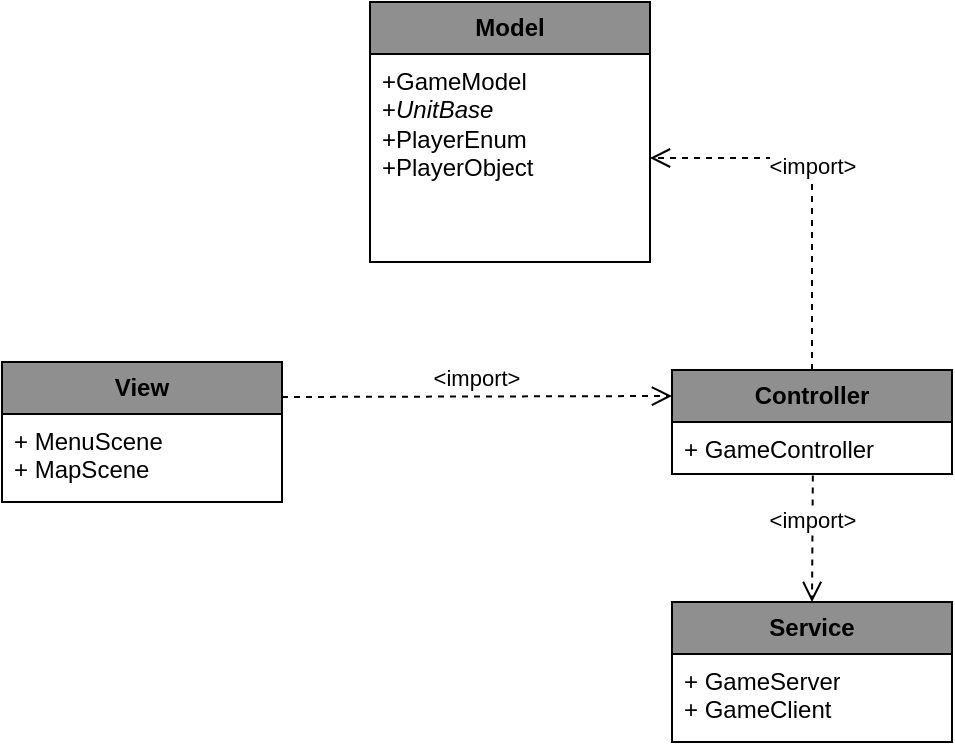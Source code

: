 <mxfile version="26.0.4" pages="3">
  <diagram name="Package" id="0dHngJJVYZyibBzDHxPK">
    <mxGraphModel dx="1418" dy="828" grid="1" gridSize="10" guides="1" tooltips="1" connect="1" arrows="1" fold="1" page="1" pageScale="1" pageWidth="827" pageHeight="1169" math="0" shadow="0">
      <root>
        <mxCell id="0" />
        <mxCell id="1" parent="0" />
        <mxCell id="6-HtBexL291DEYR0XPAN-2" value="Model" style="swimlane;fontStyle=1;childLayout=stackLayout;horizontal=1;startSize=26;fillColor=#8f8f8f;horizontalStack=0;resizeParent=1;resizeParentMax=0;resizeLast=0;collapsible=1;marginBottom=0;whiteSpace=wrap;html=1;" parent="1" vertex="1">
          <mxGeometry x="344" y="200" width="140" height="130" as="geometry">
            <mxRectangle x="344" y="250" width="70" height="30" as="alternateBounds" />
          </mxGeometry>
        </mxCell>
        <mxCell id="6-HtBexL291DEYR0XPAN-3" value="+GameModel&lt;div&gt;+&lt;i&gt;UnitBase&lt;/i&gt;&lt;/div&gt;&lt;div&gt;+PlayerEnum&lt;/div&gt;&lt;div&gt;+PlayerObject&lt;/div&gt;" style="text;strokeColor=none;fillColor=none;align=left;verticalAlign=top;spacingLeft=4;spacingRight=4;overflow=hidden;rotatable=0;points=[[0,0.5],[1,0.5]];portConstraint=eastwest;whiteSpace=wrap;html=1;" parent="6-HtBexL291DEYR0XPAN-2" vertex="1">
          <mxGeometry y="26" width="140" height="104" as="geometry" />
        </mxCell>
        <mxCell id="6-HtBexL291DEYR0XPAN-6" value="View" style="swimlane;fontStyle=1;childLayout=stackLayout;horizontal=1;startSize=26;fillColor=#8f8f8f;horizontalStack=0;resizeParent=1;resizeParentMax=0;resizeLast=0;collapsible=1;marginBottom=0;whiteSpace=wrap;html=1;" parent="1" vertex="1">
          <mxGeometry x="160" y="380" width="140" height="70" as="geometry">
            <mxRectangle x="344" y="250" width="70" height="30" as="alternateBounds" />
          </mxGeometry>
        </mxCell>
        <mxCell id="6-HtBexL291DEYR0XPAN-7" value="+ MenuScene&lt;div&gt;+ MapScene&lt;/div&gt;&lt;div&gt;&lt;br&gt;&lt;/div&gt;" style="text;strokeColor=none;fillColor=none;align=left;verticalAlign=top;spacingLeft=4;spacingRight=4;overflow=hidden;rotatable=0;points=[[0,0.5],[1,0.5]];portConstraint=eastwest;whiteSpace=wrap;html=1;" parent="6-HtBexL291DEYR0XPAN-6" vertex="1">
          <mxGeometry y="26" width="140" height="44" as="geometry" />
        </mxCell>
        <mxCell id="6-HtBexL291DEYR0XPAN-8" value="Controller" style="swimlane;fontStyle=1;childLayout=stackLayout;horizontal=1;startSize=26;fillColor=#8f8f8f;horizontalStack=0;resizeParent=1;resizeParentMax=0;resizeLast=0;collapsible=1;marginBottom=0;whiteSpace=wrap;html=1;" parent="1" vertex="1">
          <mxGeometry x="495" y="384" width="140" height="52" as="geometry">
            <mxRectangle x="344" y="250" width="70" height="30" as="alternateBounds" />
          </mxGeometry>
        </mxCell>
        <mxCell id="6-HtBexL291DEYR0XPAN-9" value="+ GameController" style="text;strokeColor=none;fillColor=none;align=left;verticalAlign=top;spacingLeft=4;spacingRight=4;overflow=hidden;rotatable=0;points=[[0,0.5],[1,0.5]];portConstraint=eastwest;whiteSpace=wrap;html=1;" parent="6-HtBexL291DEYR0XPAN-8" vertex="1">
          <mxGeometry y="26" width="140" height="26" as="geometry" />
        </mxCell>
        <mxCell id="6-HtBexL291DEYR0XPAN-10" value="Service" style="swimlane;fontStyle=1;childLayout=stackLayout;horizontal=1;startSize=26;fillColor=#8f8f8f;horizontalStack=0;resizeParent=1;resizeParentMax=0;resizeLast=0;collapsible=1;marginBottom=0;whiteSpace=wrap;html=1;" parent="1" vertex="1">
          <mxGeometry x="495" y="500" width="140" height="70" as="geometry">
            <mxRectangle x="344" y="250" width="70" height="30" as="alternateBounds" />
          </mxGeometry>
        </mxCell>
        <mxCell id="6-HtBexL291DEYR0XPAN-11" value="+ GameServer&lt;div&gt;+ GameClient&lt;/div&gt;" style="text;strokeColor=none;fillColor=none;align=left;verticalAlign=top;spacingLeft=4;spacingRight=4;overflow=hidden;rotatable=0;points=[[0,0.5],[1,0.5]];portConstraint=eastwest;whiteSpace=wrap;html=1;" parent="6-HtBexL291DEYR0XPAN-10" vertex="1">
          <mxGeometry y="26" width="140" height="44" as="geometry" />
        </mxCell>
        <mxCell id="6-HtBexL291DEYR0XPAN-12" value="&amp;lt;import&amp;gt;" style="html=1;verticalAlign=bottom;endArrow=open;dashed=1;endSize=8;curved=0;rounded=0;exitX=1;exitY=0.25;exitDx=0;exitDy=0;entryX=0;entryY=0.25;entryDx=0;entryDy=0;" parent="1" source="6-HtBexL291DEYR0XPAN-6" target="6-HtBexL291DEYR0XPAN-8" edge="1">
          <mxGeometry relative="1" as="geometry">
            <mxPoint x="370" y="530" as="sourcePoint" />
            <mxPoint x="290" y="530" as="targetPoint" />
          </mxGeometry>
        </mxCell>
        <mxCell id="6-HtBexL291DEYR0XPAN-13" value="&amp;lt;import&amp;gt;" style="html=1;verticalAlign=bottom;endArrow=open;dashed=1;endSize=8;curved=0;rounded=0;entryX=1;entryY=0.5;entryDx=0;entryDy=0;exitX=0.5;exitY=0;exitDx=0;exitDy=0;" parent="1" source="6-HtBexL291DEYR0XPAN-8" target="6-HtBexL291DEYR0XPAN-3" edge="1">
          <mxGeometry relative="1" as="geometry">
            <mxPoint x="630" y="310" as="sourcePoint" />
            <mxPoint x="550" y="310" as="targetPoint" />
            <Array as="points">
              <mxPoint x="565" y="278" />
            </Array>
          </mxGeometry>
        </mxCell>
        <mxCell id="6-HtBexL291DEYR0XPAN-14" value="&amp;lt;import&amp;gt;" style="html=1;verticalAlign=bottom;endArrow=open;dashed=1;endSize=8;curved=0;rounded=0;exitX=0.503;exitY=1.027;exitDx=0;exitDy=0;exitPerimeter=0;entryX=0.5;entryY=0;entryDx=0;entryDy=0;" parent="1" source="6-HtBexL291DEYR0XPAN-9" target="6-HtBexL291DEYR0XPAN-10" edge="1">
          <mxGeometry relative="1" as="geometry">
            <mxPoint x="500" y="470" as="sourcePoint" />
            <mxPoint x="420" y="470" as="targetPoint" />
          </mxGeometry>
        </mxCell>
      </root>
    </mxGraphModel>
  </diagram>
  <diagram id="ghndjxc0Ky3cyNBAVZ8P" name="UseCase_GameCreation">
    <mxGraphModel dx="1434" dy="844" grid="1" gridSize="10" guides="1" tooltips="1" connect="1" arrows="1" fold="1" page="1" pageScale="1" pageWidth="827" pageHeight="1169" math="0" shadow="0">
      <root>
        <mxCell id="0" />
        <mxCell id="1" parent="0" />
        <mxCell id="h5dJP0l7zGMlZSQiE0ZP-4" value="Frakció választása" style="ellipse;whiteSpace=wrap;html=1;fontFamily=Lucida Console;fontSize=12;textShadow=0;gradientColor=none;fillColor=#8f8f8f;spacingLeft=5;spacingRight=5;" parent="1" vertex="1">
          <mxGeometry x="340" y="360" width="120" height="80" as="geometry" />
        </mxCell>
        <mxCell id="h5dJP0l7zGMlZSQiE0ZP-1" value="Host" style="shape=umlActor;verticalLabelPosition=bottom;verticalAlign=top;html=1;outlineConnect=0;gradientColor=none;fillColor=#8f8f8f;textShadow=1;labelBorderColor=none;labelBackgroundColor=none;" parent="1" vertex="1">
          <mxGeometry x="20" y="300" width="120" height="200" as="geometry" />
        </mxCell>
        <mxCell id="h5dJP0l7zGMlZSQiE0ZP-2" value="Új játék létrehozása" style="ellipse;whiteSpace=wrap;html=1;fontFamily=Lucida Console;fontSize=12;textShadow=0;gradientColor=none;fillColor=#8f8f8f;spacingLeft=5;spacingRight=5;" parent="1" vertex="1">
          <mxGeometry x="190" y="220" width="120" height="80" as="geometry" />
        </mxCell>
        <mxCell id="h5dJP0l7zGMlZSQiE0ZP-3" value="Csatlakozás játékhoz" style="ellipse;whiteSpace=wrap;html=1;fontFamily=Lucida Console;fontSize=12;textShadow=0;gradientColor=none;fillColor=#8f8f8f;spacingLeft=5;spacingRight=5;" parent="1" vertex="1">
          <mxGeometry x="490" y="220" width="120" height="80" as="geometry" />
        </mxCell>
        <mxCell id="h5dJP0l7zGMlZSQiE0ZP-5" value="" style="endArrow=none;html=1;rounded=0;endFill=0;entryX=0;entryY=0.5;entryDx=0;entryDy=0;" parent="1" source="h5dJP0l7zGMlZSQiE0ZP-1" target="h5dJP0l7zGMlZSQiE0ZP-2" edge="1">
          <mxGeometry width="50" height="50" relative="1" as="geometry">
            <mxPoint x="190" y="260" as="sourcePoint" />
            <mxPoint x="240" y="210" as="targetPoint" />
          </mxGeometry>
        </mxCell>
        <mxCell id="h5dJP0l7zGMlZSQiE0ZP-6" value="" style="endArrow=classic;dashed=1;html=1;dashPattern=1 3;strokeWidth=2;rounded=0;exitX=1;exitY=1;exitDx=0;exitDy=0;entryX=0;entryY=0;entryDx=0;entryDy=0;endFill=1;" parent="1" source="h5dJP0l7zGMlZSQiE0ZP-2" target="h5dJP0l7zGMlZSQiE0ZP-4" edge="1">
          <mxGeometry width="50" height="50" relative="1" as="geometry">
            <mxPoint x="150" y="200" as="sourcePoint" />
            <mxPoint x="200" y="150" as="targetPoint" />
            <Array as="points" />
          </mxGeometry>
        </mxCell>
        <mxCell id="h5dJP0l7zGMlZSQiE0ZP-7" value="" style="endArrow=classic;dashed=1;html=1;dashPattern=1 3;strokeWidth=2;rounded=0;exitX=0;exitY=1;exitDx=0;exitDy=0;entryX=1;entryY=0;entryDx=0;entryDy=0;endFill=1;" parent="1" source="h5dJP0l7zGMlZSQiE0ZP-3" target="h5dJP0l7zGMlZSQiE0ZP-4" edge="1">
          <mxGeometry width="50" height="50" relative="1" as="geometry">
            <mxPoint x="180" y="230" as="sourcePoint" />
            <mxPoint x="270" y="180" as="targetPoint" />
            <Array as="points" />
          </mxGeometry>
        </mxCell>
        <mxCell id="h5dJP0l7zGMlZSQiE0ZP-8" value="&amp;lt;&amp;lt;precedes&amp;gt;&amp;gt;" style="text;html=1;align=center;verticalAlign=middle;whiteSpace=wrap;rounded=0;rotation=45;" parent="1" vertex="1">
          <mxGeometry x="273" y="320" width="67" height="26" as="geometry" />
        </mxCell>
        <mxCell id="h5dJP0l7zGMlZSQiE0ZP-9" value="" style="endArrow=none;html=1;rounded=0;endFill=0;entryX=0;entryY=0.5;entryDx=0;entryDy=0;" parent="1" source="h5dJP0l7zGMlZSQiE0ZP-1" target="h5dJP0l7zGMlZSQiE0ZP-4" edge="1">
          <mxGeometry width="50" height="50" relative="1" as="geometry">
            <mxPoint x="270" y="310" as="sourcePoint" />
            <mxPoint x="240" y="270" as="targetPoint" />
          </mxGeometry>
        </mxCell>
        <mxCell id="h5dJP0l7zGMlZSQiE0ZP-10" value="&amp;lt;&amp;lt;precedes&amp;gt;&amp;gt;" style="text;html=1;align=center;verticalAlign=middle;whiteSpace=wrap;rounded=0;rotation=-45;" parent="1" vertex="1">
          <mxGeometry x="470" y="320" width="62" height="27" as="geometry" />
        </mxCell>
        <mxCell id="h5dJP0l7zGMlZSQiE0ZP-11" value="Kliens" style="shape=umlActor;verticalLabelPosition=bottom;verticalAlign=top;html=1;outlineConnect=0;gradientColor=none;fillColor=#8f8f8f;textShadow=1;labelBorderColor=none;labelBackgroundColor=none;" parent="1" vertex="1">
          <mxGeometry x="640" y="300" width="120" height="200" as="geometry" />
        </mxCell>
        <mxCell id="h5dJP0l7zGMlZSQiE0ZP-12" value="" style="endArrow=none;html=1;rounded=0;endFill=0;entryX=1;entryY=0.5;entryDx=0;entryDy=0;" parent="1" source="h5dJP0l7zGMlZSQiE0ZP-11" target="h5dJP0l7zGMlZSQiE0ZP-4" edge="1">
          <mxGeometry width="50" height="50" relative="1" as="geometry">
            <mxPoint x="150" y="410" as="sourcePoint" />
            <mxPoint x="350" y="410" as="targetPoint" />
          </mxGeometry>
        </mxCell>
        <mxCell id="h5dJP0l7zGMlZSQiE0ZP-13" value="" style="endArrow=none;html=1;rounded=0;endFill=0;entryX=1;entryY=0.5;entryDx=0;entryDy=0;" parent="1" source="h5dJP0l7zGMlZSQiE0ZP-11" target="h5dJP0l7zGMlZSQiE0ZP-3" edge="1">
          <mxGeometry width="50" height="50" relative="1" as="geometry">
            <mxPoint x="150" y="355" as="sourcePoint" />
            <mxPoint x="200" y="310" as="targetPoint" />
          </mxGeometry>
        </mxCell>
        <mxCell id="h5dJP0l7zGMlZSQiE0ZP-14" value="" style="endArrow=classic;dashed=1;html=1;dashPattern=1 3;strokeWidth=2;rounded=0;exitX=1;exitY=0.5;exitDx=0;exitDy=0;entryX=0;entryY=0.5;entryDx=0;entryDy=0;endFill=1;" parent="1" source="h5dJP0l7zGMlZSQiE0ZP-2" target="h5dJP0l7zGMlZSQiE0ZP-3" edge="1">
          <mxGeometry width="50" height="50" relative="1" as="geometry">
            <mxPoint x="518" y="338" as="sourcePoint" />
            <mxPoint x="452" y="382" as="targetPoint" />
            <Array as="points" />
          </mxGeometry>
        </mxCell>
        <mxCell id="h5dJP0l7zGMlZSQiE0ZP-15" value="&amp;lt;&amp;lt;precedes&amp;gt;&amp;gt;" style="text;html=1;align=center;verticalAlign=middle;whiteSpace=wrap;rounded=0;rotation=0;" parent="1" vertex="1">
          <mxGeometry x="355" y="260" width="90" height="30" as="geometry" />
        </mxCell>
        <mxCell id="h5dJP0l7zGMlZSQiE0ZP-16" value="Játék indítása" style="ellipse;whiteSpace=wrap;html=1;fontFamily=Lucida Console;fontSize=12;textShadow=0;gradientColor=none;fillColor=#8f8f8f;spacingLeft=5;spacingRight=5;" parent="1" vertex="1">
          <mxGeometry x="340" y="560" width="120" height="80" as="geometry" />
        </mxCell>
        <mxCell id="h5dJP0l7zGMlZSQiE0ZP-17" value="" style="endArrow=classic;dashed=1;html=1;dashPattern=1 3;strokeWidth=2;rounded=0;entryX=0.5;entryY=0;entryDx=0;entryDy=0;endFill=1;" parent="1" source="h5dJP0l7zGMlZSQiE0ZP-4" target="h5dJP0l7zGMlZSQiE0ZP-16" edge="1">
          <mxGeometry width="50" height="50" relative="1" as="geometry">
            <mxPoint x="400" y="420" as="sourcePoint" />
            <mxPoint x="500" y="310" as="targetPoint" />
            <Array as="points" />
          </mxGeometry>
        </mxCell>
        <mxCell id="h5dJP0l7zGMlZSQiE0ZP-18" value="&amp;lt;&amp;lt;precedes&amp;gt;&amp;gt;" style="text;html=1;align=center;verticalAlign=middle;whiteSpace=wrap;rounded=0;rotation=0;" parent="1" vertex="1">
          <mxGeometry x="310" y="470" width="90" height="30" as="geometry" />
        </mxCell>
        <mxCell id="h5dJP0l7zGMlZSQiE0ZP-19" value="" style="endArrow=none;html=1;rounded=0;endFill=0;entryX=0;entryY=0.5;entryDx=0;entryDy=0;" parent="1" source="h5dJP0l7zGMlZSQiE0ZP-1" target="h5dJP0l7zGMlZSQiE0ZP-16" edge="1">
          <mxGeometry width="50" height="50" relative="1" as="geometry">
            <mxPoint x="150" y="410" as="sourcePoint" />
            <mxPoint x="350" y="410" as="targetPoint" />
          </mxGeometry>
        </mxCell>
        <mxCell id="h5dJP0l7zGMlZSQiE0ZP-20" value="Készenlét jelzése" style="ellipse;whiteSpace=wrap;html=1;fontFamily=Lucida Console;fontSize=12;textShadow=0;gradientColor=none;fillColor=#8f8f8f;spacingLeft=5;spacingRight=5;" parent="1" vertex="1">
          <mxGeometry x="500" y="440" width="120" height="80" as="geometry" />
        </mxCell>
        <mxCell id="h5dJP0l7zGMlZSQiE0ZP-21" value="" style="endArrow=classic;dashed=1;html=1;dashPattern=1 3;strokeWidth=2;rounded=0;exitX=1;exitY=1;exitDx=0;exitDy=0;entryX=0;entryY=0.5;entryDx=0;entryDy=0;endFill=1;" parent="1" source="h5dJP0l7zGMlZSQiE0ZP-4" target="h5dJP0l7zGMlZSQiE0ZP-20" edge="1">
          <mxGeometry width="50" height="50" relative="1" as="geometry">
            <mxPoint x="518" y="298" as="sourcePoint" />
            <mxPoint x="452" y="362" as="targetPoint" />
            <Array as="points" />
          </mxGeometry>
        </mxCell>
        <mxCell id="h5dJP0l7zGMlZSQiE0ZP-22" value="&amp;lt;&amp;lt;precedes&amp;gt;&amp;gt;" style="text;html=1;align=center;verticalAlign=middle;whiteSpace=wrap;rounded=0;rotation=0;" parent="1" vertex="1">
          <mxGeometry x="460" y="418" width="62" height="27" as="geometry" />
        </mxCell>
        <mxCell id="h5dJP0l7zGMlZSQiE0ZP-23" value="" style="endArrow=classic;dashed=1;html=1;dashPattern=1 3;strokeWidth=2;rounded=0;exitX=0;exitY=1;exitDx=0;exitDy=0;entryX=1.011;entryY=0.449;entryDx=0;entryDy=0;endFill=1;entryPerimeter=0;" parent="1" source="h5dJP0l7zGMlZSQiE0ZP-20" target="h5dJP0l7zGMlZSQiE0ZP-16" edge="1">
          <mxGeometry width="50" height="50" relative="1" as="geometry">
            <mxPoint x="452" y="418" as="sourcePoint" />
            <mxPoint x="510" y="470" as="targetPoint" />
            <Array as="points" />
          </mxGeometry>
        </mxCell>
        <mxCell id="h5dJP0l7zGMlZSQiE0ZP-24" value="&amp;lt;&amp;lt;precedes&amp;gt;&amp;gt;" style="text;html=1;align=center;verticalAlign=middle;whiteSpace=wrap;rounded=0;rotation=0;" parent="1" vertex="1">
          <mxGeometry x="500" y="540" width="62" height="27" as="geometry" />
        </mxCell>
      </root>
    </mxGraphModel>
  </diagram>
  <diagram id="-Z2dbm4xBW79JA8BGIjW" name="UseCase_Ingame">
    <mxGraphModel dx="1418" dy="828" grid="1" gridSize="10" guides="1" tooltips="1" connect="1" arrows="1" fold="1" page="1" pageScale="1" pageWidth="827" pageHeight="1169" math="0" shadow="0">
      <root>
        <mxCell id="0" />
        <mxCell id="1" parent="0" />
        <mxCell id="WeJMKDSTsm7TnoBJPsjE-24" value="" style="rounded=0;whiteSpace=wrap;html=1;fillColor=none;" parent="1" vertex="1">
          <mxGeometry x="300" y="280" width="140" height="360" as="geometry" />
        </mxCell>
        <mxCell id="WeJMKDSTsm7TnoBJPsjE-3" value="Játékos" style="shape=umlActor;verticalLabelPosition=bottom;verticalAlign=top;html=1;outlineConnect=0;gradientColor=none;fillColor=#8f8f8f;textShadow=1;labelBorderColor=none;labelBackgroundColor=none;" parent="1" vertex="1">
          <mxGeometry x="114" y="360" width="120" height="200" as="geometry" />
        </mxCell>
        <mxCell id="WeJMKDSTsm7TnoBJPsjE-5" value="Csapatok / egyések mozgatása" style="ellipse;whiteSpace=wrap;html=1;fontFamily=Lucida Console;fontSize=12;textShadow=0;gradientColor=none;fillColor=#8f8f8f;spacingLeft=5;spacingRight=5;" parent="1" vertex="1">
          <mxGeometry x="310" y="420" width="120" height="80" as="geometry" />
        </mxCell>
        <mxCell id="WeJMKDSTsm7TnoBJPsjE-7" value="Egység megtámadása" style="ellipse;whiteSpace=wrap;html=1;fontFamily=Lucida Console;fontSize=12;textShadow=0;gradientColor=none;fillColor=#8f8f8f;spacingLeft=5;spacingRight=5;" parent="1" vertex="1">
          <mxGeometry x="310" y="545" width="120" height="80" as="geometry" />
        </mxCell>
        <mxCell id="WeJMKDSTsm7TnoBJPsjE-8" value="" style="endArrow=none;html=1;rounded=0;entryX=0;entryY=0.5;entryDx=0;entryDy=0;" parent="1" source="WeJMKDSTsm7TnoBJPsjE-3" target="WeJMKDSTsm7TnoBJPsjE-5" edge="1">
          <mxGeometry width="50" height="50" relative="1" as="geometry">
            <mxPoint x="264" y="350" as="sourcePoint" />
            <mxPoint x="284" y="370" as="targetPoint" />
          </mxGeometry>
        </mxCell>
        <mxCell id="WeJMKDSTsm7TnoBJPsjE-10" value="" style="endArrow=none;html=1;rounded=0;entryX=0;entryY=0.5;entryDx=0;entryDy=0;" parent="1" source="WeJMKDSTsm7TnoBJPsjE-3" target="WeJMKDSTsm7TnoBJPsjE-7" edge="1">
          <mxGeometry width="50" height="50" relative="1" as="geometry">
            <mxPoint x="244" y="461" as="sourcePoint" />
            <mxPoint x="324" y="450" as="targetPoint" />
          </mxGeometry>
        </mxCell>
        <mxCell id="WeJMKDSTsm7TnoBJPsjE-13" value="Pont elfoglalása" style="ellipse;whiteSpace=wrap;html=1;fontFamily=Lucida Console;fontSize=12;textShadow=0;gradientColor=none;fillColor=#8f8f8f;spacingLeft=5;spacingRight=5;" parent="1" vertex="1">
          <mxGeometry x="554" y="420" width="120" height="80" as="geometry" />
        </mxCell>
        <mxCell id="WeJMKDSTsm7TnoBJPsjE-14" value="" style="endArrow=none;dashed=1;html=1;rounded=0;exitX=0;exitY=0.5;exitDx=0;exitDy=0;entryX=1;entryY=0.5;entryDx=0;entryDy=0;startArrow=classic;startFill=1;" parent="1" source="WeJMKDSTsm7TnoBJPsjE-13" target="WeJMKDSTsm7TnoBJPsjE-5" edge="1">
          <mxGeometry width="50" height="50" relative="1" as="geometry">
            <mxPoint x="424" y="310" as="sourcePoint" />
            <mxPoint x="424" y="260" as="targetPoint" />
          </mxGeometry>
        </mxCell>
        <mxCell id="WeJMKDSTsm7TnoBJPsjE-17" value="Játék vége" style="ellipse;whiteSpace=wrap;html=1;fontFamily=Lucida Console;fontSize=12;textShadow=0;gradientColor=none;fillColor=#8f8f8f;spacingLeft=5;spacingRight=5;" parent="1" vertex="1">
          <mxGeometry x="554" y="545" width="120" height="80" as="geometry" />
        </mxCell>
        <mxCell id="WeJMKDSTsm7TnoBJPsjE-18" value="" style="endArrow=none;dashed=1;html=1;rounded=0;exitX=0;exitY=0.5;exitDx=0;exitDy=0;entryX=1;entryY=0.5;entryDx=0;entryDy=0;startArrow=classic;startFill=1;" parent="1" source="WeJMKDSTsm7TnoBJPsjE-17" target="WeJMKDSTsm7TnoBJPsjE-7" edge="1">
          <mxGeometry width="50" height="50" relative="1" as="geometry">
            <mxPoint x="564" y="410" as="sourcePoint" />
            <mxPoint x="444" y="370" as="targetPoint" />
          </mxGeometry>
        </mxCell>
        <mxCell id="WeJMKDSTsm7TnoBJPsjE-19" value="&amp;lt;&amp;lt;invokes&amp;gt;&amp;gt;" style="text;html=1;align=center;verticalAlign=middle;whiteSpace=wrap;rounded=0;" parent="1" vertex="1">
          <mxGeometry x="444" y="545" width="110" height="30" as="geometry" />
        </mxCell>
        <mxCell id="WeJMKDSTsm7TnoBJPsjE-22" value="&amp;lt;&amp;lt;invokes&lt;span style=&quot;background-color: initial;&quot;&gt;&amp;gt;&amp;gt;&lt;/span&gt;" style="text;html=1;align=center;verticalAlign=middle;whiteSpace=wrap;rounded=0;" parent="1" vertex="1">
          <mxGeometry x="440" y="430" width="110" height="30" as="geometry" />
        </mxCell>
        <mxCell id="WeJMKDSTsm7TnoBJPsjE-25" value="Fázisváltás" style="ellipse;whiteSpace=wrap;html=1;fontFamily=Lucida Console;fontSize=12;textShadow=0;gradientColor=none;fillColor=#8f8f8f;spacingLeft=5;spacingRight=5;" parent="1" vertex="1">
          <mxGeometry x="310" y="170" width="120" height="80" as="geometry" />
        </mxCell>
        <mxCell id="WeJMKDSTsm7TnoBJPsjE-26" value="Körváltás" style="ellipse;whiteSpace=wrap;html=1;fontFamily=Lucida Console;fontSize=12;textShadow=0;gradientColor=none;fillColor=#8f8f8f;spacingLeft=5;spacingRight=5;" parent="1" vertex="1">
          <mxGeometry x="554" y="170" width="120" height="80" as="geometry" />
        </mxCell>
        <mxCell id="WeJMKDSTsm7TnoBJPsjE-27" value="Új egység elhelyezése" style="ellipse;whiteSpace=wrap;html=1;fontFamily=Lucida Console;fontSize=12;textShadow=0;gradientColor=none;fillColor=#8f8f8f;spacingLeft=5;spacingRight=5;" parent="1" vertex="1">
          <mxGeometry x="310" y="300" width="120" height="80" as="geometry" />
        </mxCell>
        <mxCell id="WeJMKDSTsm7TnoBJPsjE-28" value="" style="endArrow=none;dashed=1;html=1;rounded=0;exitX=0.5;exitY=1;exitDx=0;exitDy=0;entryX=0.5;entryY=0;entryDx=0;entryDy=0;startArrow=classic;startFill=1;" parent="1" source="WeJMKDSTsm7TnoBJPsjE-25" target="WeJMKDSTsm7TnoBJPsjE-24" edge="1">
          <mxGeometry width="50" height="50" relative="1" as="geometry">
            <mxPoint x="564" y="450" as="sourcePoint" />
            <mxPoint x="440" y="450" as="targetPoint" />
          </mxGeometry>
        </mxCell>
        <mxCell id="WeJMKDSTsm7TnoBJPsjE-29" value="&amp;lt;&amp;lt;precedes&lt;span style=&quot;background-color: initial;&quot;&gt;&amp;gt;&amp;gt;&lt;/span&gt;" style="text;html=1;align=center;verticalAlign=middle;whiteSpace=wrap;rounded=0;" parent="1" vertex="1">
          <mxGeometry x="364" y="250" width="110" height="30" as="geometry" />
        </mxCell>
        <mxCell id="WeJMKDSTsm7TnoBJPsjE-30" value="&amp;lt;&amp;lt;invokes&lt;span style=&quot;background-color: initial;&quot;&gt;&amp;gt;&amp;gt;&lt;/span&gt;" style="text;html=1;align=center;verticalAlign=middle;whiteSpace=wrap;rounded=0;" parent="1" vertex="1">
          <mxGeometry x="450" y="210" width="110" height="30" as="geometry" />
        </mxCell>
        <mxCell id="WeJMKDSTsm7TnoBJPsjE-31" value="" style="endArrow=none;dashed=1;html=1;rounded=0;entryX=1;entryY=0.5;entryDx=0;entryDy=0;startArrow=classic;startFill=1;exitX=0;exitY=0.5;exitDx=0;exitDy=0;" parent="1" source="WeJMKDSTsm7TnoBJPsjE-26" target="WeJMKDSTsm7TnoBJPsjE-25" edge="1">
          <mxGeometry width="50" height="50" relative="1" as="geometry">
            <mxPoint x="590" y="150" as="sourcePoint" />
            <mxPoint x="440" y="450" as="targetPoint" />
          </mxGeometry>
        </mxCell>
        <mxCell id="WeJMKDSTsm7TnoBJPsjE-32" value="Játék feladása" style="ellipse;whiteSpace=wrap;html=1;fontFamily=Lucida Console;fontSize=12;textShadow=0;gradientColor=none;fillColor=#8f8f8f;spacingLeft=5;spacingRight=5;" parent="1" vertex="1">
          <mxGeometry x="310" y="670" width="120" height="80" as="geometry" />
        </mxCell>
        <mxCell id="WeJMKDSTsm7TnoBJPsjE-33" value="" style="endArrow=none;html=1;rounded=0;exitX=0;exitY=0.5;exitDx=0;exitDy=0;" parent="1" source="WeJMKDSTsm7TnoBJPsjE-32" target="WeJMKDSTsm7TnoBJPsjE-3" edge="1">
          <mxGeometry width="50" height="50" relative="1" as="geometry">
            <mxPoint x="244" y="525" as="sourcePoint" />
            <mxPoint x="320" y="595" as="targetPoint" />
          </mxGeometry>
        </mxCell>
        <mxCell id="WeJMKDSTsm7TnoBJPsjE-34" value="" style="endArrow=none;html=1;rounded=0;entryX=0;entryY=0.5;entryDx=0;entryDy=0;" parent="1" source="WeJMKDSTsm7TnoBJPsjE-3" target="WeJMKDSTsm7TnoBJPsjE-27" edge="1">
          <mxGeometry width="50" height="50" relative="1" as="geometry">
            <mxPoint x="244" y="470" as="sourcePoint" />
            <mxPoint x="320" y="470" as="targetPoint" />
          </mxGeometry>
        </mxCell>
        <mxCell id="WeJMKDSTsm7TnoBJPsjE-35" value="" style="endArrow=none;dashed=1;html=1;rounded=0;exitX=0.5;exitY=1;exitDx=0;exitDy=0;entryX=1;entryY=0.5;entryDx=0;entryDy=0;startArrow=classic;startFill=1;" parent="1" source="WeJMKDSTsm7TnoBJPsjE-17" target="WeJMKDSTsm7TnoBJPsjE-32" edge="1">
          <mxGeometry width="50" height="50" relative="1" as="geometry">
            <mxPoint x="564" y="595" as="sourcePoint" />
            <mxPoint x="440" y="595" as="targetPoint" />
            <Array as="points">
              <mxPoint x="614" y="710" />
            </Array>
          </mxGeometry>
        </mxCell>
        <mxCell id="WeJMKDSTsm7TnoBJPsjE-36" value="&amp;lt;&amp;lt;invokes&amp;gt;&amp;gt;" style="text;html=1;align=center;verticalAlign=middle;whiteSpace=wrap;rounded=0;" parent="1" vertex="1">
          <mxGeometry x="500" y="680" width="110" height="30" as="geometry" />
        </mxCell>
      </root>
    </mxGraphModel>
  </diagram>
</mxfile>
